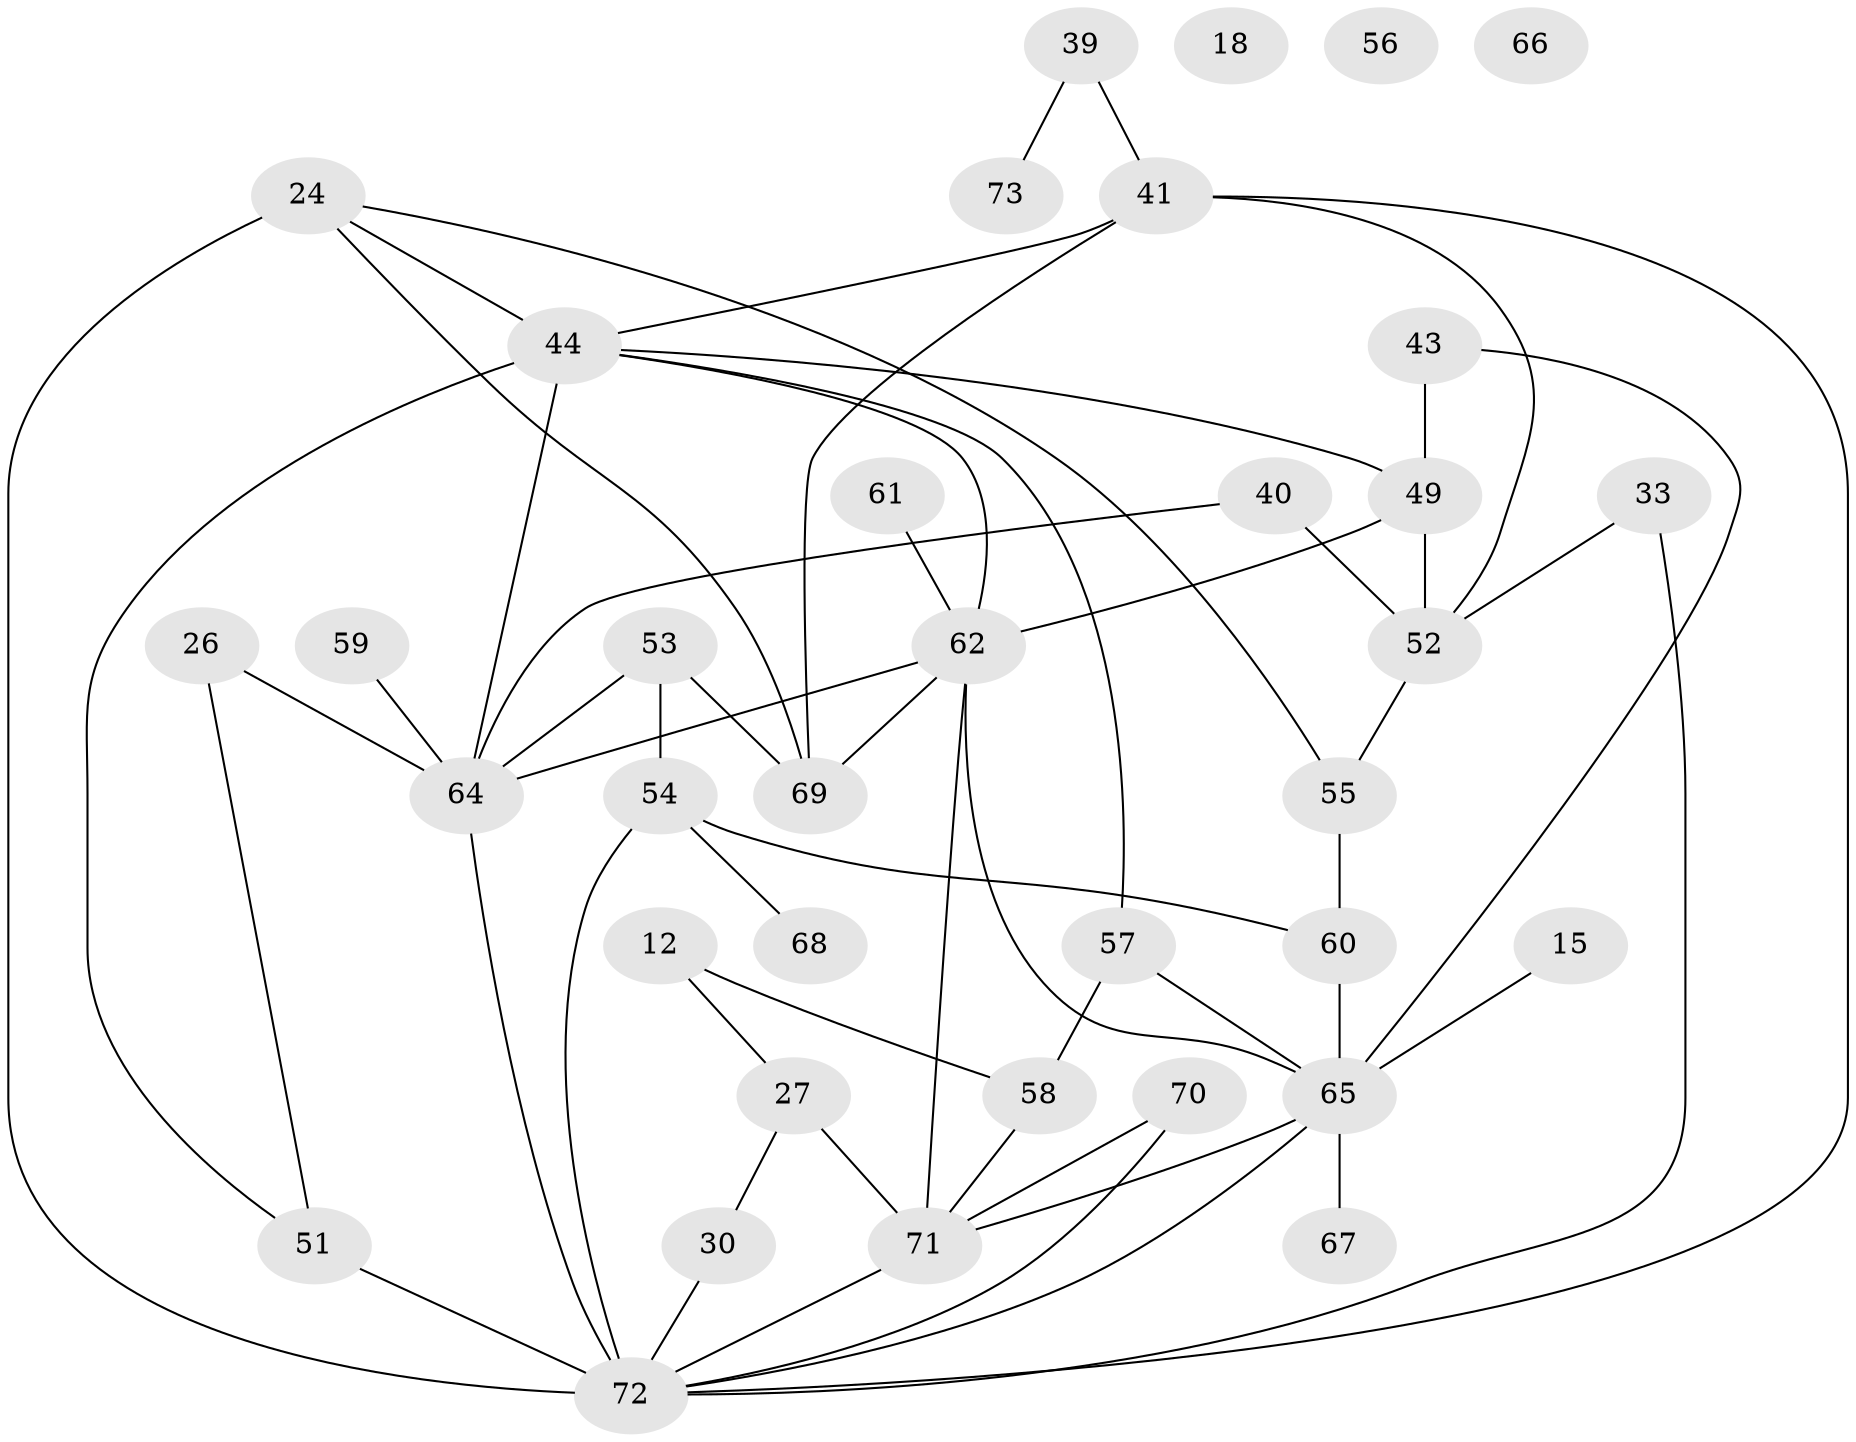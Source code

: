 // original degree distribution, {3: 0.2191780821917808, 5: 0.1095890410958904, 6: 0.0821917808219178, 2: 0.2191780821917808, 1: 0.1506849315068493, 4: 0.1643835616438356, 7: 0.0136986301369863, 0: 0.0273972602739726, 8: 0.0136986301369863}
// Generated by graph-tools (version 1.1) at 2025/40/03/09/25 04:40:38]
// undirected, 36 vertices, 57 edges
graph export_dot {
graph [start="1"]
  node [color=gray90,style=filled];
  12;
  15;
  18;
  24;
  26;
  27;
  30;
  33 [super="+28"];
  39;
  40 [super="+1"];
  41 [super="+31"];
  43;
  44 [super="+2"];
  49 [super="+34"];
  51 [super="+38"];
  52 [super="+46"];
  53 [super="+42"];
  54 [super="+32+37"];
  55;
  56 [super="+6"];
  57 [super="+35"];
  58;
  59 [super="+20"];
  60 [super="+21"];
  61;
  62 [super="+13+47"];
  64 [super="+11"];
  65 [super="+50+36"];
  66;
  67;
  68;
  69 [super="+63"];
  70 [super="+5"];
  71 [super="+9+23"];
  72 [super="+8+16+48"];
  73;
  12 -- 27;
  12 -- 58;
  15 -- 65;
  24 -- 44;
  24 -- 55;
  24 -- 69 [weight=2];
  24 -- 72 [weight=2];
  26 -- 51;
  26 -- 64;
  27 -- 30;
  27 -- 71 [weight=2];
  30 -- 72;
  33 -- 72;
  33 -- 52;
  39 -- 41;
  39 -- 73;
  40 -- 64;
  40 -- 52;
  41 -- 69;
  41 -- 72;
  41 -- 44;
  41 -- 52;
  43 -- 65;
  43 -- 49;
  44 -- 51 [weight=2];
  44 -- 62;
  44 -- 64;
  44 -- 57;
  44 -- 49;
  49 -- 52 [weight=2];
  49 -- 62;
  51 -- 72 [weight=3];
  52 -- 55;
  53 -- 64 [weight=2];
  53 -- 69;
  53 -- 54;
  54 -- 72;
  54 -- 68;
  54 -- 60;
  55 -- 60;
  57 -- 65;
  57 -- 58;
  58 -- 71 [weight=3];
  59 -- 64 [weight=3];
  60 -- 65 [weight=3];
  61 -- 62;
  62 -- 71 [weight=4];
  62 -- 65;
  62 -- 64;
  62 -- 69 [weight=2];
  64 -- 72 [weight=2];
  65 -- 67;
  65 -- 71;
  65 -- 72 [weight=3];
  70 -- 71;
  70 -- 72;
  71 -- 72;
}
